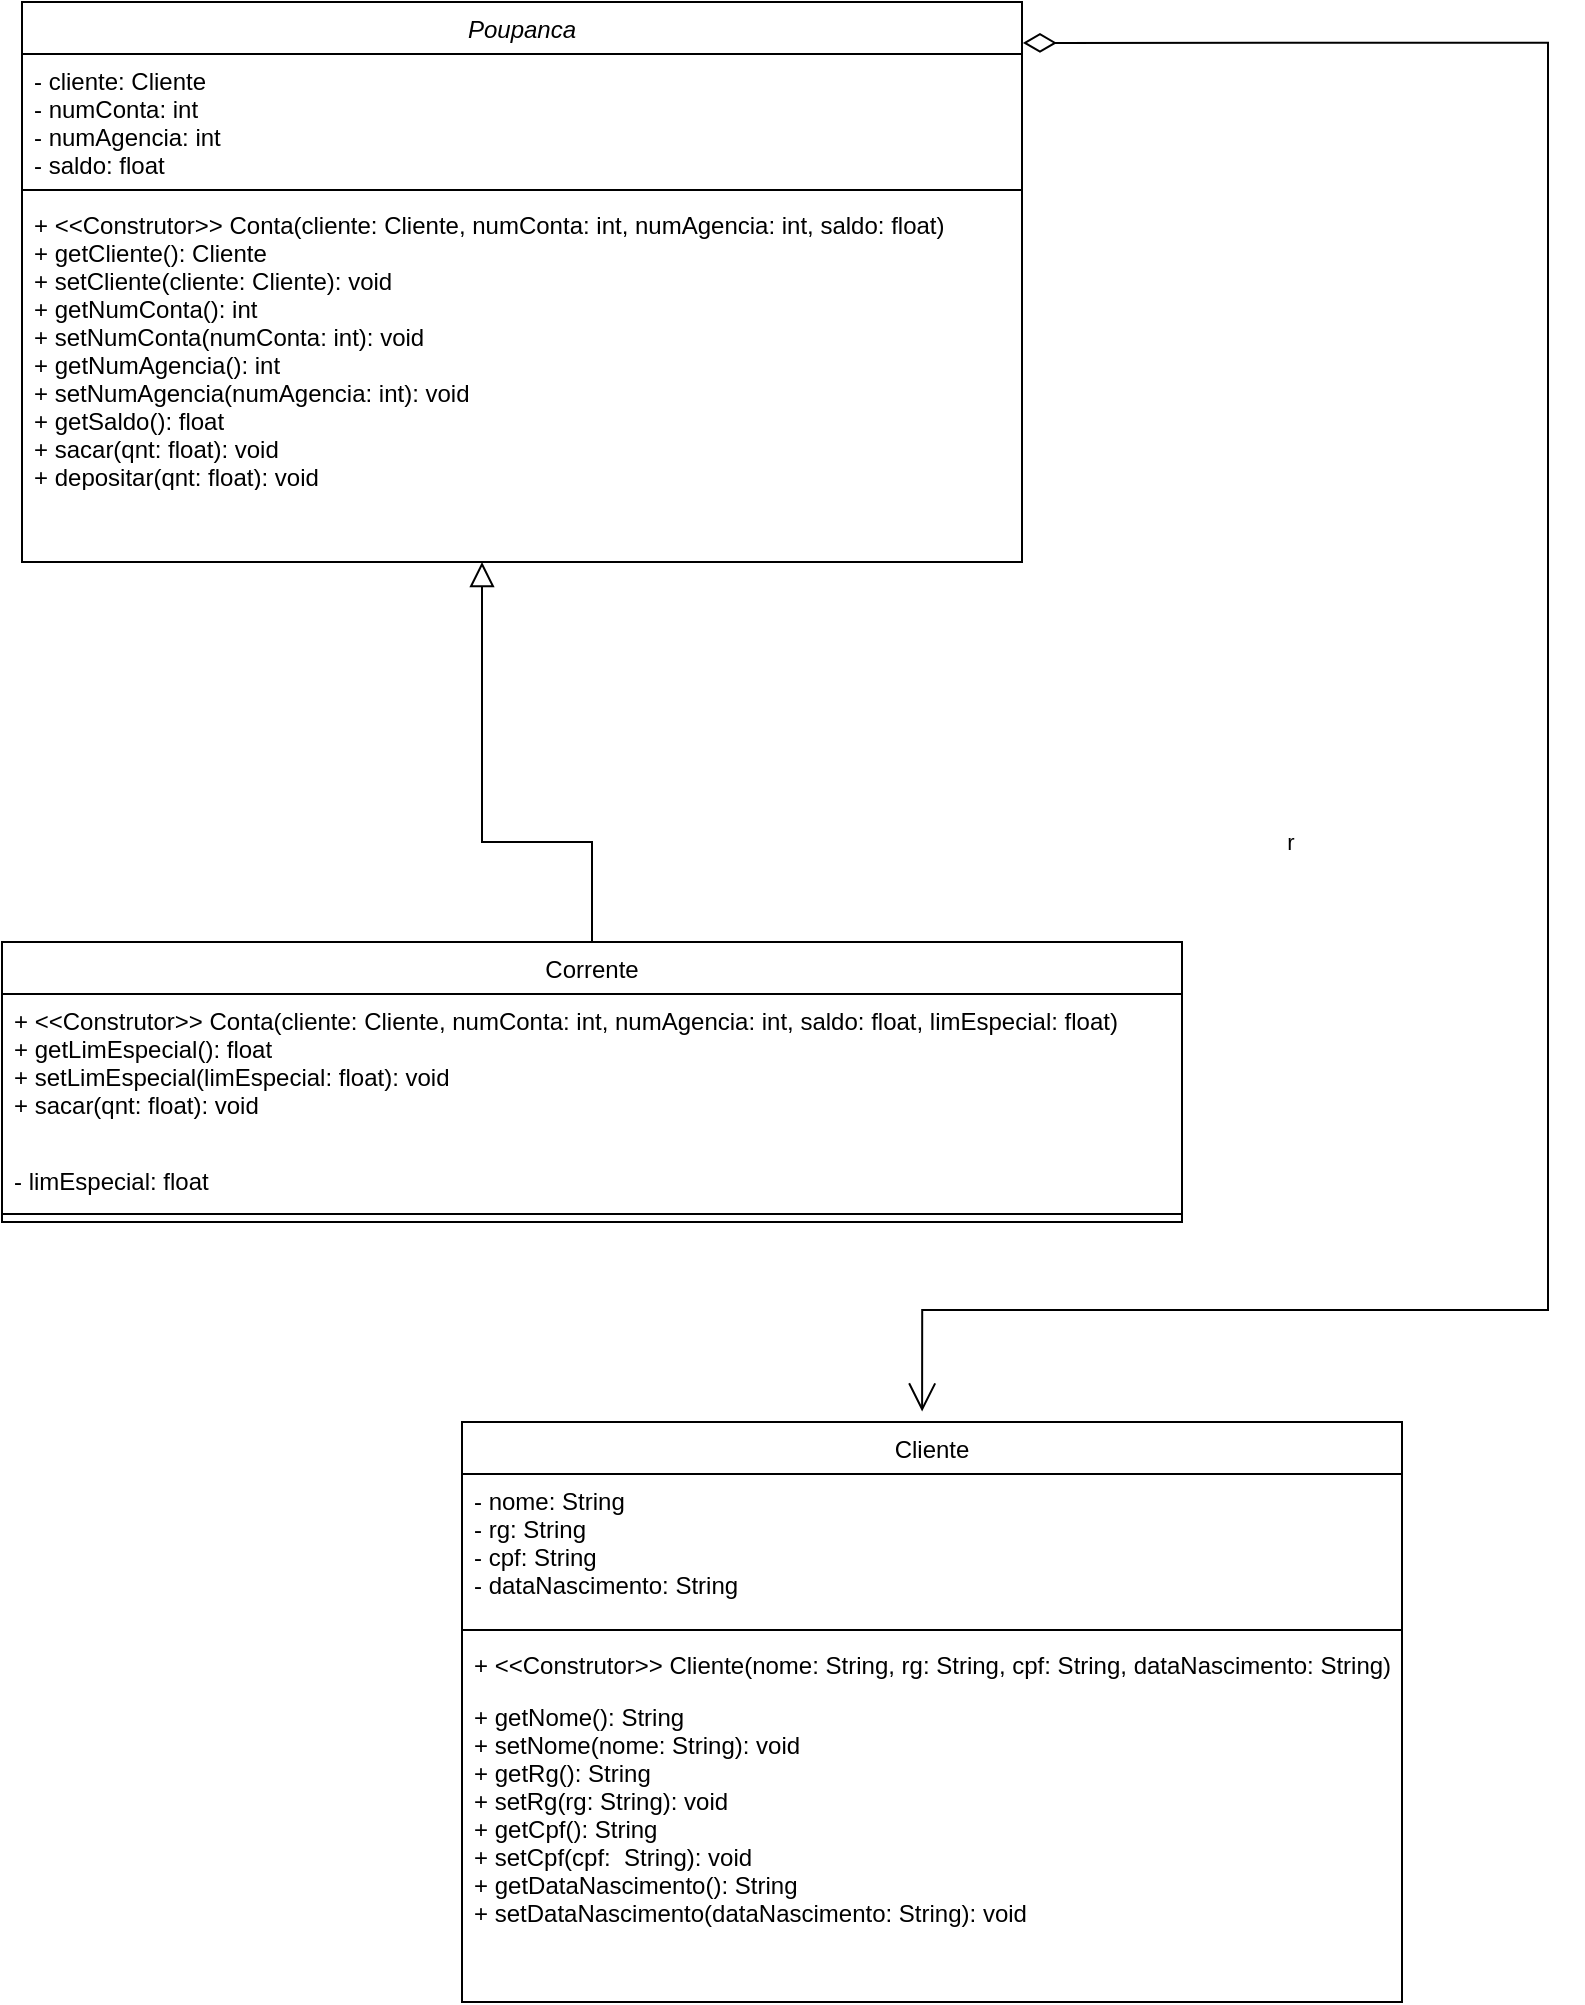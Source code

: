 <mxfile version="21.6.8" type="github">
  <diagram id="C5RBs43oDa-KdzZeNtuy" name="Page-1">
    <mxGraphModel dx="2462" dy="637" grid="1" gridSize="10" guides="1" tooltips="1" connect="1" arrows="1" fold="1" page="1" pageScale="1" pageWidth="827" pageHeight="1169" math="0" shadow="0">
      <root>
        <mxCell id="WIyWlLk6GJQsqaUBKTNV-0" />
        <mxCell id="WIyWlLk6GJQsqaUBKTNV-1" parent="WIyWlLk6GJQsqaUBKTNV-0" />
        <mxCell id="zkfFHV4jXpPFQw0GAbJ--0" value="Poupanca" style="swimlane;fontStyle=2;align=center;verticalAlign=top;childLayout=stackLayout;horizontal=1;startSize=26;horizontalStack=0;resizeParent=1;resizeLast=0;collapsible=1;marginBottom=0;rounded=0;shadow=0;strokeWidth=1;" parent="WIyWlLk6GJQsqaUBKTNV-1" vertex="1">
          <mxGeometry x="-800" y="20" width="500" height="280" as="geometry">
            <mxRectangle x="230" y="140" width="160" height="26" as="alternateBounds" />
          </mxGeometry>
        </mxCell>
        <mxCell id="zkfFHV4jXpPFQw0GAbJ--1" value="- cliente: Cliente&#xa;- numConta: int&#xa;- numAgencia: int&#xa;- saldo: float&#xa;" style="text;align=left;verticalAlign=top;spacingLeft=4;spacingRight=4;overflow=hidden;rotatable=0;points=[[0,0.5],[1,0.5]];portConstraint=eastwest;" parent="zkfFHV4jXpPFQw0GAbJ--0" vertex="1">
          <mxGeometry y="26" width="500" height="64" as="geometry" />
        </mxCell>
        <mxCell id="zkfFHV4jXpPFQw0GAbJ--4" value="" style="line;html=1;strokeWidth=1;align=left;verticalAlign=middle;spacingTop=-1;spacingLeft=3;spacingRight=3;rotatable=0;labelPosition=right;points=[];portConstraint=eastwest;" parent="zkfFHV4jXpPFQw0GAbJ--0" vertex="1">
          <mxGeometry y="90" width="500" height="8" as="geometry" />
        </mxCell>
        <mxCell id="zkfFHV4jXpPFQw0GAbJ--5" value="+ &lt;&lt;Construtor&gt;&gt; Conta(cliente: Cliente, numConta: int, numAgencia: int, saldo: float)&#xa;+ getCliente(): Cliente&#xa;+ setCliente(cliente: Cliente): void&#xa;+ getNumConta(): int&#xa;+ setNumConta(numConta: int): void&#xa;+ getNumAgencia(): int&#xa;+ setNumAgencia(numAgencia: int): void&#xa;+ getSaldo(): float&#xa;+ sacar(qnt: float): void&#xa;+ depositar(qnt: float): void" style="text;align=left;verticalAlign=top;spacingLeft=4;spacingRight=4;overflow=hidden;rotatable=0;points=[[0,0.5],[1,0.5]];portConstraint=eastwest;" parent="zkfFHV4jXpPFQw0GAbJ--0" vertex="1">
          <mxGeometry y="98" width="500" height="142" as="geometry" />
        </mxCell>
        <mxCell id="zkfFHV4jXpPFQw0GAbJ--6" value="Corrente" style="swimlane;fontStyle=0;align=center;verticalAlign=top;childLayout=stackLayout;horizontal=1;startSize=26;horizontalStack=0;resizeParent=1;resizeLast=0;collapsible=1;marginBottom=0;rounded=0;shadow=0;strokeWidth=1;" parent="WIyWlLk6GJQsqaUBKTNV-1" vertex="1">
          <mxGeometry x="-810" y="490" width="590" height="140" as="geometry">
            <mxRectangle x="130" y="380" width="160" height="26" as="alternateBounds" />
          </mxGeometry>
        </mxCell>
        <mxCell id="zkfFHV4jXpPFQw0GAbJ--11" value="+ &lt;&lt;Construtor&gt;&gt; Conta(cliente: Cliente, numConta: int, numAgencia: int, saldo: float, limEspecial: float)&#xa;+ getLimEspecial(): float&#xa;+ setLimEspecial(limEspecial: float): void&#xa;+ sacar(qnt: float): void" style="text;align=left;verticalAlign=top;spacingLeft=4;spacingRight=4;overflow=hidden;rotatable=0;points=[[0,0.5],[1,0.5]];portConstraint=eastwest;" parent="zkfFHV4jXpPFQw0GAbJ--6" vertex="1">
          <mxGeometry y="26" width="590" height="80" as="geometry" />
        </mxCell>
        <mxCell id="zkfFHV4jXpPFQw0GAbJ--7" value="- limEspecial: float" style="text;align=left;verticalAlign=top;spacingLeft=4;spacingRight=4;overflow=hidden;rotatable=0;points=[[0,0.5],[1,0.5]];portConstraint=eastwest;" parent="zkfFHV4jXpPFQw0GAbJ--6" vertex="1">
          <mxGeometry y="106" width="590" height="26" as="geometry" />
        </mxCell>
        <mxCell id="zkfFHV4jXpPFQw0GAbJ--9" value="" style="line;html=1;strokeWidth=1;align=left;verticalAlign=middle;spacingTop=-1;spacingLeft=3;spacingRight=3;rotatable=0;labelPosition=right;points=[];portConstraint=eastwest;" parent="zkfFHV4jXpPFQw0GAbJ--6" vertex="1">
          <mxGeometry y="132" width="590" height="8" as="geometry" />
        </mxCell>
        <mxCell id="zkfFHV4jXpPFQw0GAbJ--12" value="" style="endArrow=block;endSize=10;endFill=0;shadow=0;strokeWidth=1;rounded=0;edgeStyle=elbowEdgeStyle;elbow=vertical;exitX=0.5;exitY=0;exitDx=0;exitDy=0;" parent="WIyWlLk6GJQsqaUBKTNV-1" source="zkfFHV4jXpPFQw0GAbJ--6" edge="1">
          <mxGeometry width="160" relative="1" as="geometry">
            <mxPoint x="330" y="460" as="sourcePoint" />
            <mxPoint x="-570" y="300" as="targetPoint" />
            <Array as="points">
              <mxPoint x="-240" y="440" />
            </Array>
          </mxGeometry>
        </mxCell>
        <mxCell id="zkfFHV4jXpPFQw0GAbJ--17" value="Cliente" style="swimlane;fontStyle=0;align=center;verticalAlign=top;childLayout=stackLayout;horizontal=1;startSize=26;horizontalStack=0;resizeParent=1;resizeLast=0;collapsible=1;marginBottom=0;rounded=0;shadow=0;strokeWidth=1;" parent="WIyWlLk6GJQsqaUBKTNV-1" vertex="1">
          <mxGeometry x="-580" y="730" width="470" height="290" as="geometry">
            <mxRectangle x="550" y="140" width="160" height="26" as="alternateBounds" />
          </mxGeometry>
        </mxCell>
        <mxCell id="zkfFHV4jXpPFQw0GAbJ--18" value="- nome: String&#xa;- rg: String&#xa;- cpf: String&#xa;- dataNascimento: String" style="text;align=left;verticalAlign=top;spacingLeft=4;spacingRight=4;overflow=hidden;rotatable=0;points=[[0,0.5],[1,0.5]];portConstraint=eastwest;" parent="zkfFHV4jXpPFQw0GAbJ--17" vertex="1">
          <mxGeometry y="26" width="470" height="74" as="geometry" />
        </mxCell>
        <mxCell id="zkfFHV4jXpPFQw0GAbJ--23" value="" style="line;html=1;strokeWidth=1;align=left;verticalAlign=middle;spacingTop=-1;spacingLeft=3;spacingRight=3;rotatable=0;labelPosition=right;points=[];portConstraint=eastwest;" parent="zkfFHV4jXpPFQw0GAbJ--17" vertex="1">
          <mxGeometry y="100" width="470" height="8" as="geometry" />
        </mxCell>
        <mxCell id="zkfFHV4jXpPFQw0GAbJ--24" value="+ &lt;&lt;Construtor&gt;&gt; Cliente(nome: String, rg: String, cpf: String, dataNascimento: String) " style="text;align=left;verticalAlign=top;spacingLeft=4;spacingRight=4;overflow=hidden;rotatable=0;points=[[0,0.5],[1,0.5]];portConstraint=eastwest;" parent="zkfFHV4jXpPFQw0GAbJ--17" vertex="1">
          <mxGeometry y="108" width="470" height="26" as="geometry" />
        </mxCell>
        <mxCell id="zkfFHV4jXpPFQw0GAbJ--25" value="+ getNome(): String&#xa;+ setNome(nome: String): void&#xa;+ getRg(): String&#xa;+ setRg(rg: String): void&#xa;+ getCpf(): String&#xa;+ setCpf(cpf:  String): void&#xa;+ getDataNascimento(): String&#xa;+ setDataNascimento(dataNascimento: String): void" style="text;align=left;verticalAlign=top;spacingLeft=4;spacingRight=4;overflow=hidden;rotatable=0;points=[[0,0.5],[1,0.5]];portConstraint=eastwest;" parent="zkfFHV4jXpPFQw0GAbJ--17" vertex="1">
          <mxGeometry y="134" width="470" height="136" as="geometry" />
        </mxCell>
        <mxCell id="8qsjf1QtNUm3JzPCh56m-0" value="r" style="endArrow=open;html=1;endSize=12;startArrow=diamondThin;startSize=14;startFill=0;edgeStyle=orthogonalEdgeStyle;rounded=0;entryX=0.399;entryY=-0.018;entryDx=0;entryDy=0;entryPerimeter=0;exitX=1.001;exitY=0.073;exitDx=0;exitDy=0;exitPerimeter=0;" parent="WIyWlLk6GJQsqaUBKTNV-1" edge="1" source="zkfFHV4jXpPFQw0GAbJ--0">
          <mxGeometry x="0.052" y="-129" relative="1" as="geometry">
            <mxPoint x="-237.47" y="90" as="sourcePoint" />
            <mxPoint x="-349.94" y="724.78" as="targetPoint" />
            <Array as="points">
              <mxPoint x="-37" y="40" />
              <mxPoint x="-37" y="674" />
              <mxPoint x="-350" y="674" />
            </Array>
            <mxPoint as="offset" />
          </mxGeometry>
        </mxCell>
      </root>
    </mxGraphModel>
  </diagram>
</mxfile>
